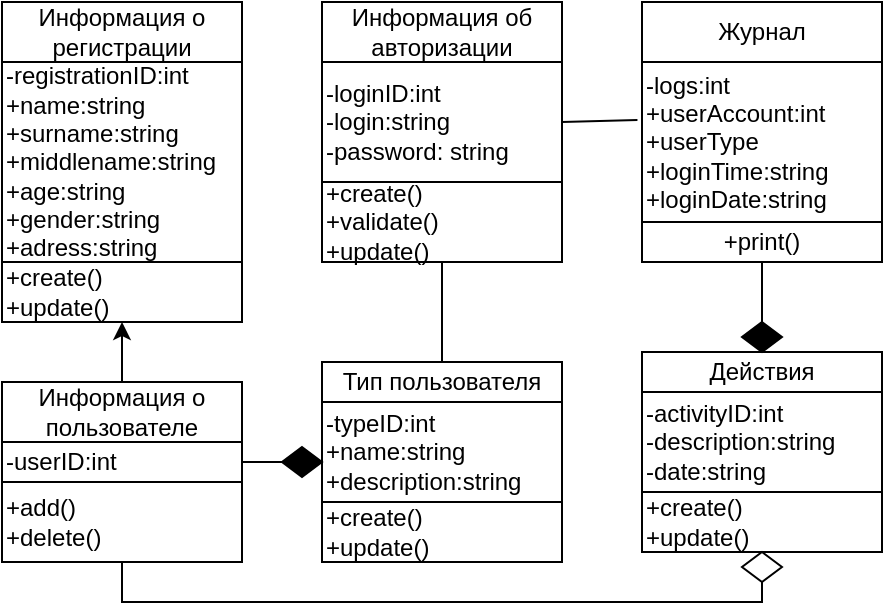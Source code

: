 <mxfile version="21.6.8" type="device">
  <diagram name="Страница — 1" id="h6O-i2VQVPXQrtIOIZVZ">
    <mxGraphModel dx="1276" dy="606" grid="1" gridSize="10" guides="1" tooltips="1" connect="1" arrows="1" fold="1" page="1" pageScale="1" pageWidth="827" pageHeight="1169" math="0" shadow="0">
      <root>
        <mxCell id="0" />
        <mxCell id="1" parent="0" />
        <mxCell id="K43M9OhwlHXp2JkP5aCC-22" style="edgeStyle=orthogonalEdgeStyle;rounded=0;orthogonalLoop=1;jettySize=auto;html=1;exitX=0.5;exitY=0;exitDx=0;exitDy=0;entryX=0.5;entryY=1;entryDx=0;entryDy=0;" parent="1" source="K43M9OhwlHXp2JkP5aCC-7" target="K43M9OhwlHXp2JkP5aCC-6" edge="1">
          <mxGeometry relative="1" as="geometry" />
        </mxCell>
        <mxCell id="K43M9OhwlHXp2JkP5aCC-23" value="" style="group" parent="1" vertex="1" connectable="0">
          <mxGeometry x="120" y="390" width="120" height="90" as="geometry" />
        </mxCell>
        <mxCell id="K43M9OhwlHXp2JkP5aCC-7" value="Информация о пользователе" style="rounded=0;whiteSpace=wrap;html=1;" parent="K43M9OhwlHXp2JkP5aCC-23" vertex="1">
          <mxGeometry width="120" height="30" as="geometry" />
        </mxCell>
        <mxCell id="K43M9OhwlHXp2JkP5aCC-8" value="-userID:int" style="rounded=0;whiteSpace=wrap;html=1;align=left;" parent="K43M9OhwlHXp2JkP5aCC-23" vertex="1">
          <mxGeometry y="30" width="120" height="20" as="geometry" />
        </mxCell>
        <mxCell id="K43M9OhwlHXp2JkP5aCC-10" value="+add()&lt;br&gt;+delete()" style="rounded=0;whiteSpace=wrap;html=1;align=left;" parent="K43M9OhwlHXp2JkP5aCC-23" vertex="1">
          <mxGeometry y="50" width="120" height="40" as="geometry" />
        </mxCell>
        <mxCell id="K43M9OhwlHXp2JkP5aCC-24" value="" style="group" parent="1" vertex="1" connectable="0">
          <mxGeometry x="120" y="200" width="120" height="160" as="geometry" />
        </mxCell>
        <mxCell id="K43M9OhwlHXp2JkP5aCC-4" value="Информация о регистрации" style="rounded=0;whiteSpace=wrap;html=1;" parent="K43M9OhwlHXp2JkP5aCC-24" vertex="1">
          <mxGeometry width="120" height="30" as="geometry" />
        </mxCell>
        <mxCell id="K43M9OhwlHXp2JkP5aCC-5" value="-registrationID:int&lt;br&gt;+name:string&lt;br&gt;+surname:string&lt;br&gt;+middlename:string&lt;br&gt;+age:string&lt;br&gt;+gender:string&lt;br&gt;+adress:string" style="rounded=0;whiteSpace=wrap;html=1;align=left;" parent="K43M9OhwlHXp2JkP5aCC-24" vertex="1">
          <mxGeometry y="30" width="120" height="100" as="geometry" />
        </mxCell>
        <mxCell id="K43M9OhwlHXp2JkP5aCC-6" value="+create()&lt;br&gt;+update()" style="rounded=0;whiteSpace=wrap;html=1;align=left;" parent="K43M9OhwlHXp2JkP5aCC-24" vertex="1">
          <mxGeometry y="130" width="120" height="30" as="geometry" />
        </mxCell>
        <mxCell id="K43M9OhwlHXp2JkP5aCC-25" value="" style="group" parent="1" vertex="1" connectable="0">
          <mxGeometry x="280" y="200" width="120" height="130" as="geometry" />
        </mxCell>
        <mxCell id="K43M9OhwlHXp2JkP5aCC-1" value="-loginID:int&lt;br&gt;-login:string&lt;br&gt;-password: string" style="rounded=0;whiteSpace=wrap;html=1;align=left;" parent="K43M9OhwlHXp2JkP5aCC-25" vertex="1">
          <mxGeometry y="30" width="120" height="60" as="geometry" />
        </mxCell>
        <mxCell id="K43M9OhwlHXp2JkP5aCC-2" value="Информация об авторизации" style="rounded=0;whiteSpace=wrap;html=1;" parent="K43M9OhwlHXp2JkP5aCC-25" vertex="1">
          <mxGeometry width="120" height="30" as="geometry" />
        </mxCell>
        <mxCell id="K43M9OhwlHXp2JkP5aCC-3" value="+create()&lt;br&gt;+validate()&lt;br&gt;+update()" style="rounded=0;whiteSpace=wrap;html=1;align=left;" parent="K43M9OhwlHXp2JkP5aCC-25" vertex="1">
          <mxGeometry y="90" width="120" height="40" as="geometry" />
        </mxCell>
        <mxCell id="K43M9OhwlHXp2JkP5aCC-26" value="" style="group" parent="1" vertex="1" connectable="0">
          <mxGeometry x="280" y="380" width="120" height="100" as="geometry" />
        </mxCell>
        <mxCell id="K43M9OhwlHXp2JkP5aCC-11" value="Тип пользователя" style="rounded=0;whiteSpace=wrap;html=1;" parent="K43M9OhwlHXp2JkP5aCC-26" vertex="1">
          <mxGeometry width="120" height="20" as="geometry" />
        </mxCell>
        <mxCell id="K43M9OhwlHXp2JkP5aCC-12" value="-typeID:int&lt;br&gt;+name:string&lt;br&gt;+description:string" style="rounded=0;whiteSpace=wrap;html=1;align=left;" parent="K43M9OhwlHXp2JkP5aCC-26" vertex="1">
          <mxGeometry y="20" width="120" height="50" as="geometry" />
        </mxCell>
        <mxCell id="K43M9OhwlHXp2JkP5aCC-13" value="+create()&lt;br&gt;+update()" style="rounded=0;whiteSpace=wrap;html=1;align=left;" parent="K43M9OhwlHXp2JkP5aCC-26" vertex="1">
          <mxGeometry y="70" width="120" height="30" as="geometry" />
        </mxCell>
        <mxCell id="K43M9OhwlHXp2JkP5aCC-27" value="" style="group" parent="1" vertex="1" connectable="0">
          <mxGeometry x="440" y="375" width="120" height="100" as="geometry" />
        </mxCell>
        <mxCell id="K43M9OhwlHXp2JkP5aCC-19" value="Действия" style="rounded=0;whiteSpace=wrap;html=1;" parent="K43M9OhwlHXp2JkP5aCC-27" vertex="1">
          <mxGeometry width="120" height="20" as="geometry" />
        </mxCell>
        <mxCell id="K43M9OhwlHXp2JkP5aCC-20" value="-activityID:int&lt;br&gt;-description:string&lt;br&gt;-date:string" style="rounded=0;whiteSpace=wrap;html=1;align=left;" parent="K43M9OhwlHXp2JkP5aCC-27" vertex="1">
          <mxGeometry y="20" width="120" height="50" as="geometry" />
        </mxCell>
        <mxCell id="K43M9OhwlHXp2JkP5aCC-21" value="+create()&lt;br&gt;+update()" style="rounded=0;whiteSpace=wrap;html=1;align=left;" parent="K43M9OhwlHXp2JkP5aCC-27" vertex="1">
          <mxGeometry y="70" width="120" height="30" as="geometry" />
        </mxCell>
        <mxCell id="K43M9OhwlHXp2JkP5aCC-28" value="" style="group" parent="1" vertex="1" connectable="0">
          <mxGeometry x="440" y="200" width="120" height="130" as="geometry" />
        </mxCell>
        <mxCell id="K43M9OhwlHXp2JkP5aCC-14" value="-logs:int&lt;br&gt;+userAccount:int&lt;br&gt;+userType&lt;br&gt;+loginTime:string&lt;br&gt;+loginDate:string" style="rounded=0;whiteSpace=wrap;html=1;align=left;" parent="K43M9OhwlHXp2JkP5aCC-28" vertex="1">
          <mxGeometry y="30" width="120" height="80" as="geometry" />
        </mxCell>
        <mxCell id="K43M9OhwlHXp2JkP5aCC-15" value="Журнал" style="rounded=0;whiteSpace=wrap;html=1;" parent="K43M9OhwlHXp2JkP5aCC-28" vertex="1">
          <mxGeometry width="120" height="30" as="geometry" />
        </mxCell>
        <mxCell id="K43M9OhwlHXp2JkP5aCC-16" value="+print()" style="rounded=0;whiteSpace=wrap;html=1;" parent="K43M9OhwlHXp2JkP5aCC-28" vertex="1">
          <mxGeometry y="110" width="120" height="20" as="geometry" />
        </mxCell>
        <mxCell id="K43M9OhwlHXp2JkP5aCC-29" value="" style="rhombus;whiteSpace=wrap;html=1;" parent="1" vertex="1">
          <mxGeometry x="490" y="475" width="20" height="15" as="geometry" />
        </mxCell>
        <mxCell id="K43M9OhwlHXp2JkP5aCC-30" value="" style="rhombus;whiteSpace=wrap;html=1;fillColor=#000000;" parent="1" vertex="1">
          <mxGeometry x="490" y="360" width="20" height="15" as="geometry" />
        </mxCell>
        <mxCell id="K43M9OhwlHXp2JkP5aCC-32" value="" style="rhombus;whiteSpace=wrap;html=1;fillColor=#000000;" parent="1" vertex="1">
          <mxGeometry x="260" y="422.5" width="20" height="15" as="geometry" />
        </mxCell>
        <mxCell id="K43M9OhwlHXp2JkP5aCC-34" value="" style="endArrow=none;html=1;rounded=0;entryX=0;entryY=0.5;entryDx=0;entryDy=0;exitX=1;exitY=0.5;exitDx=0;exitDy=0;" parent="1" source="K43M9OhwlHXp2JkP5aCC-8" target="K43M9OhwlHXp2JkP5aCC-32" edge="1">
          <mxGeometry width="50" height="50" relative="1" as="geometry">
            <mxPoint x="260" y="380" as="sourcePoint" />
            <mxPoint x="310" y="330" as="targetPoint" />
          </mxGeometry>
        </mxCell>
        <mxCell id="K43M9OhwlHXp2JkP5aCC-35" value="" style="endArrow=none;html=1;rounded=0;exitX=0.5;exitY=0;exitDx=0;exitDy=0;entryX=0.5;entryY=1;entryDx=0;entryDy=0;" parent="1" source="K43M9OhwlHXp2JkP5aCC-11" target="K43M9OhwlHXp2JkP5aCC-3" edge="1">
          <mxGeometry width="50" height="50" relative="1" as="geometry">
            <mxPoint x="380" y="370" as="sourcePoint" />
            <mxPoint x="430" y="320" as="targetPoint" />
          </mxGeometry>
        </mxCell>
        <mxCell id="K43M9OhwlHXp2JkP5aCC-36" value="" style="endArrow=none;html=1;rounded=0;entryX=1;entryY=0.5;entryDx=0;entryDy=0;exitX=-0.019;exitY=0.363;exitDx=0;exitDy=0;exitPerimeter=0;" parent="1" source="K43M9OhwlHXp2JkP5aCC-14" target="K43M9OhwlHXp2JkP5aCC-1" edge="1">
          <mxGeometry width="50" height="50" relative="1" as="geometry">
            <mxPoint x="380" y="370" as="sourcePoint" />
            <mxPoint x="430" y="320" as="targetPoint" />
          </mxGeometry>
        </mxCell>
        <mxCell id="K43M9OhwlHXp2JkP5aCC-37" value="" style="endArrow=none;html=1;rounded=0;entryX=0.5;entryY=0;entryDx=0;entryDy=0;exitX=0.5;exitY=1;exitDx=0;exitDy=0;" parent="1" source="K43M9OhwlHXp2JkP5aCC-16" target="K43M9OhwlHXp2JkP5aCC-30" edge="1">
          <mxGeometry width="50" height="50" relative="1" as="geometry">
            <mxPoint x="420" y="420" as="sourcePoint" />
            <mxPoint x="470" y="370" as="targetPoint" />
          </mxGeometry>
        </mxCell>
        <mxCell id="K43M9OhwlHXp2JkP5aCC-38" value="" style="endArrow=none;html=1;rounded=0;entryX=0.5;entryY=1;entryDx=0;entryDy=0;exitX=0.5;exitY=1;exitDx=0;exitDy=0;edgeStyle=orthogonalEdgeStyle;" parent="1" source="K43M9OhwlHXp2JkP5aCC-10" target="K43M9OhwlHXp2JkP5aCC-29" edge="1">
          <mxGeometry width="50" height="50" relative="1" as="geometry">
            <mxPoint x="210" y="530" as="sourcePoint" />
            <mxPoint x="470" y="370" as="targetPoint" />
          </mxGeometry>
        </mxCell>
      </root>
    </mxGraphModel>
  </diagram>
</mxfile>
